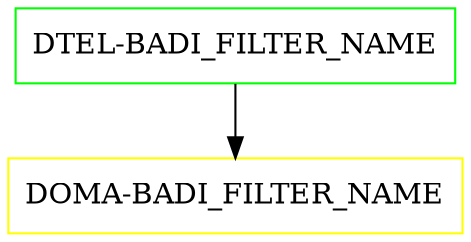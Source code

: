 digraph G {
  "DTEL-BADI_FILTER_NAME" [shape=box,color=green];
  "DOMA-BADI_FILTER_NAME" [shape=box,color=yellow,URL="./DOMA_BADI_FILTER_NAME.html"];
  "DTEL-BADI_FILTER_NAME" -> "DOMA-BADI_FILTER_NAME";
}
